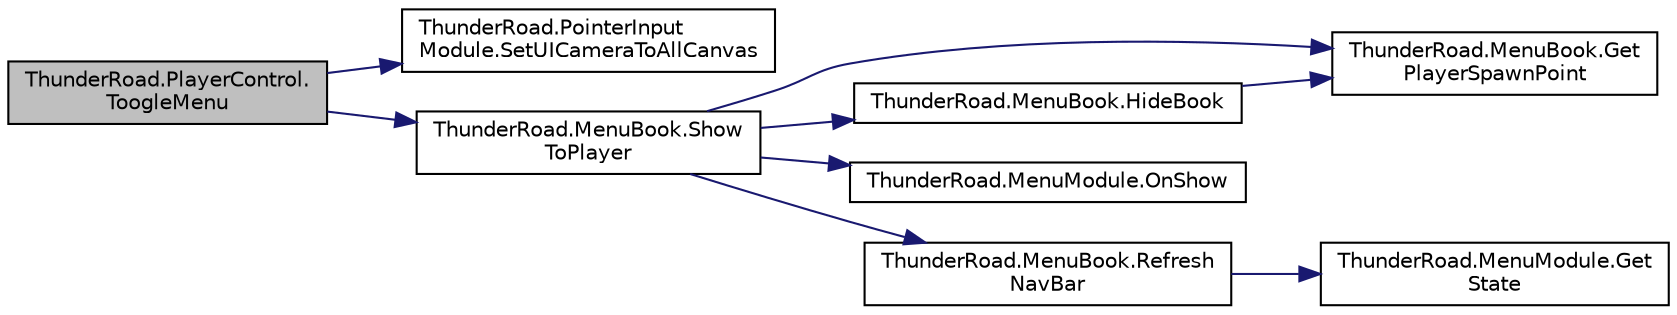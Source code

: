 digraph "ThunderRoad.PlayerControl.ToogleMenu"
{
 // LATEX_PDF_SIZE
  edge [fontname="Helvetica",fontsize="10",labelfontname="Helvetica",labelfontsize="10"];
  node [fontname="Helvetica",fontsize="10",shape=record];
  rankdir="LR";
  Node1 [label="ThunderRoad.PlayerControl.\lToogleMenu",height=0.2,width=0.4,color="black", fillcolor="grey75", style="filled", fontcolor="black",tooltip="Toogles the menu."];
  Node1 -> Node2 [color="midnightblue",fontsize="10",style="solid",fontname="Helvetica"];
  Node2 [label="ThunderRoad.PointerInput\lModule.SetUICameraToAllCanvas",height=0.2,width=0.4,color="black", fillcolor="white", style="filled",URL="$class_thunder_road_1_1_pointer_input_module.html#a80679abe09a69692e33fe869bb746d0f",tooltip="Sets the UI camera to all canvas."];
  Node1 -> Node3 [color="midnightblue",fontsize="10",style="solid",fontname="Helvetica"];
  Node3 [label="ThunderRoad.MenuBook.Show\lToPlayer",height=0.2,width=0.4,color="black", fillcolor="white", style="filled",URL="$class_thunder_road_1_1_menu_book.html#aa4ae3cf651672fb02ac4e469ccab670d",tooltip=" "];
  Node3 -> Node4 [color="midnightblue",fontsize="10",style="solid",fontname="Helvetica"];
  Node4 [label="ThunderRoad.MenuBook.Get\lPlayerSpawnPoint",height=0.2,width=0.4,color="black", fillcolor="white", style="filled",URL="$class_thunder_road_1_1_menu_book.html#a7e1bbd1ab63d655117f649ce59cd1101",tooltip=" "];
  Node3 -> Node5 [color="midnightblue",fontsize="10",style="solid",fontname="Helvetica"];
  Node5 [label="ThunderRoad.MenuBook.HideBook",height=0.2,width=0.4,color="black", fillcolor="white", style="filled",URL="$class_thunder_road_1_1_menu_book.html#a5575e0f6c089b91a02a784b4b6a7c100",tooltip=" "];
  Node5 -> Node4 [color="midnightblue",fontsize="10",style="solid",fontname="Helvetica"];
  Node3 -> Node6 [color="midnightblue",fontsize="10",style="solid",fontname="Helvetica"];
  Node6 [label="ThunderRoad.MenuModule.OnShow",height=0.2,width=0.4,color="black", fillcolor="white", style="filled",URL="$class_thunder_road_1_1_menu_module.html#a7f682303b5f3988c7a1165eec3148cc3",tooltip="Called when [show]."];
  Node3 -> Node7 [color="midnightblue",fontsize="10",style="solid",fontname="Helvetica"];
  Node7 [label="ThunderRoad.MenuBook.Refresh\lNavBar",height=0.2,width=0.4,color="black", fillcolor="white", style="filled",URL="$class_thunder_road_1_1_menu_book.html#ad9f5133215e7cdabeb4c99fccd591df8",tooltip="Refreshes the nav bar."];
  Node7 -> Node8 [color="midnightblue",fontsize="10",style="solid",fontname="Helvetica"];
  Node8 [label="ThunderRoad.MenuModule.Get\lState",height=0.2,width=0.4,color="black", fillcolor="white", style="filled",URL="$class_thunder_road_1_1_menu_module.html#a30562c216f66556ab73ad148048e3e54",tooltip="Gets the state."];
}
